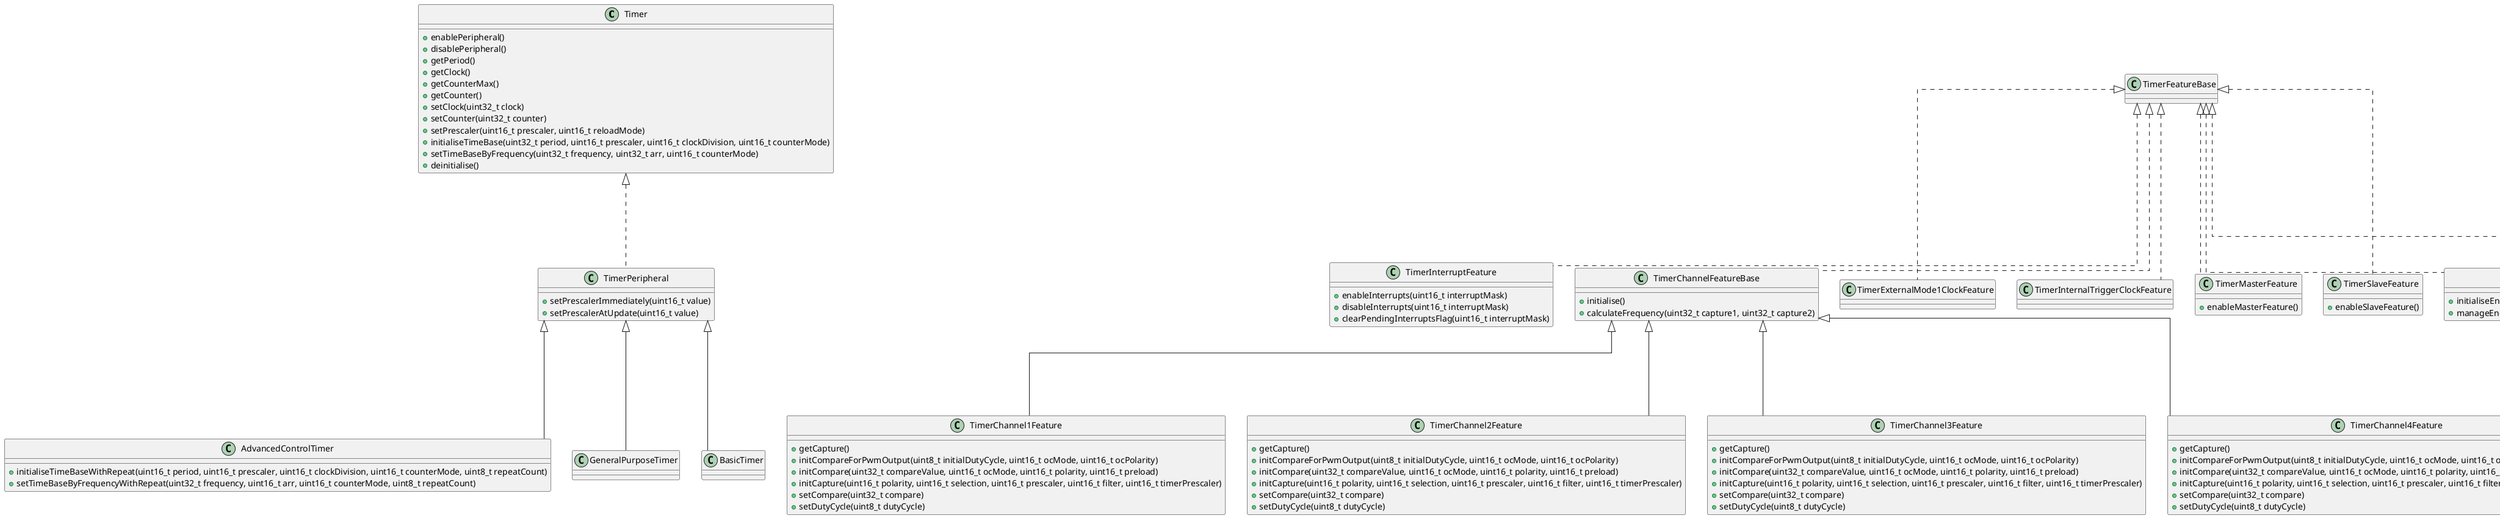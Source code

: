 @startuml
'!include <C4/C4_Context>

'title Class Diagram for Timer Features (STM32F4)

hide stereotype
skinparam linetype ortho

class Timer {
    + enablePeripheral()
    + disablePeripheral()
    + getPeriod()
    + getClock()
    + getCounterMax()
    + getCounter()
    + setClock(uint32_t clock)
    + setCounter(uint32_t counter)
    + setPrescaler(uint16_t prescaler, uint16_t reloadMode)
    + initialiseTimeBase(uint32_t period, uint16_t prescaler, uint16_t clockDivision, uint16_t counterMode)
    + setTimeBaseByFrequency(uint32_t frequency, uint32_t arr, uint16_t counterMode)
    + deinitialise()
}

class TimerPeripheral {
    + setPrescalerImmediately(uint16_t value)
    + setPrescalerAtUpdate(uint16_t value)
}

class AdvancedControlTimer {
    + initialiseTimeBaseWithRepeat(uint16_t period, uint16_t prescaler, uint16_t clockDivision, uint16_t counterMode, uint8_t repeatCount)
    + setTimeBaseByFrequencyWithRepeat(uint32_t frequency, uint16_t arr, uint16_t counterMode, uint8_t repeatCount)
}

class GeneralPurposeTimer {
}

class BasicTimer {
}

class TimerFeatureBase {
}

class TimerInterruptFeature {
    + enableInterrupts(uint16_t interruptMask)
    + disableInterrupts(uint16_t interruptMask)
    + clearPendingInterruptsFlag(uint16_t interruptMask)
}

class TimerChannelFeatureBase {
    + initialise()
    + calculateFrequency(uint32_t capture1, uint32_t capture2)
}

class TimerChannel1Feature {
    + getCapture()
    + initCompareForPwmOutput(uint8_t initialDutyCycle, uint16_t ocMode, uint16_t ocPolarity)
    + initCompare(uint32_t compareValue, uint16_t ocMode, uint16_t polarity, uint16_t preload)
    + initCapture(uint16_t polarity, uint16_t selection, uint16_t prescaler, uint16_t filter, uint16_t timerPrescaler)
    + setCompare(uint32_t compare)
    + setDutyCycle(uint8_t dutyCycle)
}

class TimerChannel2Feature {
    + getCapture()
    + initCompareForPwmOutput(uint8_t initialDutyCycle, uint16_t ocMode, uint16_t ocPolarity)
    + initCompare(uint32_t compareValue, uint16_t ocMode, uint16_t polarity, uint16_t preload)
    + initCapture(uint16_t polarity, uint16_t selection, uint16_t prescaler, uint16_t filter, uint16_t timerPrescaler)
    + setCompare(uint32_t compare)
    + setDutyCycle(uint8_t dutyCycle)
}

class TimerChannel3Feature {
    + getCapture()
    + initCompareForPwmOutput(uint8_t initialDutyCycle, uint16_t ocMode, uint16_t ocPolarity)
    + initCompare(uint32_t compareValue, uint16_t ocMode, uint16_t polarity, uint16_t preload)
    + initCapture(uint16_t polarity, uint16_t selection, uint16_t prescaler, uint16_t filter, uint16_t timerPrescaler)
    + setCompare(uint32_t compare)
    + setDutyCycle(uint8_t dutyCycle)
}

class TimerChannel4Feature {
    + getCapture()
    + initCompareForPwmOutput(uint8_t initialDutyCycle, uint16_t ocMode, uint16_t ocPolarity)
    + initCompare(uint32_t compareValue, uint16_t ocMode, uint16_t polarity, uint16_t preload)
    + initCapture(uint16_t polarity, uint16_t selection, uint16_t prescaler, uint16_t filter, uint16_t timerPrescaler)
    + setCompare(uint32_t compare)
    + setDutyCycle(uint8_t dutyCycle)
}

class TimerExternalMode1ClockFeature {
}

class TimerInternalTriggerClockFeature {
}

class TimerMasterFeature {
    + enableMasterFeature()
}

class TimerSlaveFeature {
    + enableSlaveFeature()
}

class TimerEncoderFeature {
    + initialiseEncoderCounter(uint32_t period)
    + manageEncoderReset(ExtiPeripheralBase& exti, uint32_t resetValue)
}

class TimerBreakFeature {
    + enableMainOutput()
    + disableMainOutput()
    + enableAutomaticOutput()
    + disableAutomaticOutput()
    + setBreakPolarity(BreakPolarity polarity)
    + enableBreak()
    + disableBreak()
    + enableRunModeOffState()
    + disableRunModeOffState()
    + enableIdleModeOffState()
    + disableIdleModeOffState()
    + setDeadTimeGenerator(uint8_t dtg)
}


TimerPeripheral <|-- AdvancedControlTimer
TimerPeripheral <|-- GeneralPurposeTimer
TimerPeripheral <|-- BasicTimer
Timer <|.. TimerPeripheral
TimerFeatureBase <|.. TimerInterruptFeature
TimerFeatureBase <|.. TimerChannelFeatureBase
TimerChannelFeatureBase <|-- TimerChannel1Feature
TimerChannelFeatureBase <|-- TimerChannel2Feature
TimerChannelFeatureBase <|-- TimerChannel3Feature
TimerChannelFeatureBase <|-- TimerChannel4Feature
TimerFeatureBase <|.. TimerExternalMode1ClockFeature
TimerFeatureBase <|.. TimerInternalTriggerClockFeature
TimerFeatureBase <|.. TimerMasterFeature
TimerFeatureBase <|.. TimerSlaveFeature
TimerFeatureBase <|.. TimerEncoderFeature
TimerFeatureBase <|.. TimerBreakFeature

@enduml


'This diagram shows the inheritance hierarchy of the timer features. Some notes:

'- Concrete timer classes (e.g. `Timer1`) inherit from the base classes and then any number of the feature classes.
'- The channel features inherit from `TimerChannelFeatureBase` and then any number of the channel configuration classes, such as `TimerChannelOCModeFeature`
'- The `TimerInterruptFeatureEnabler` class is intentionally omitted because its only purpose is to force linkage of the IRQ handlers and has no runtime impact.